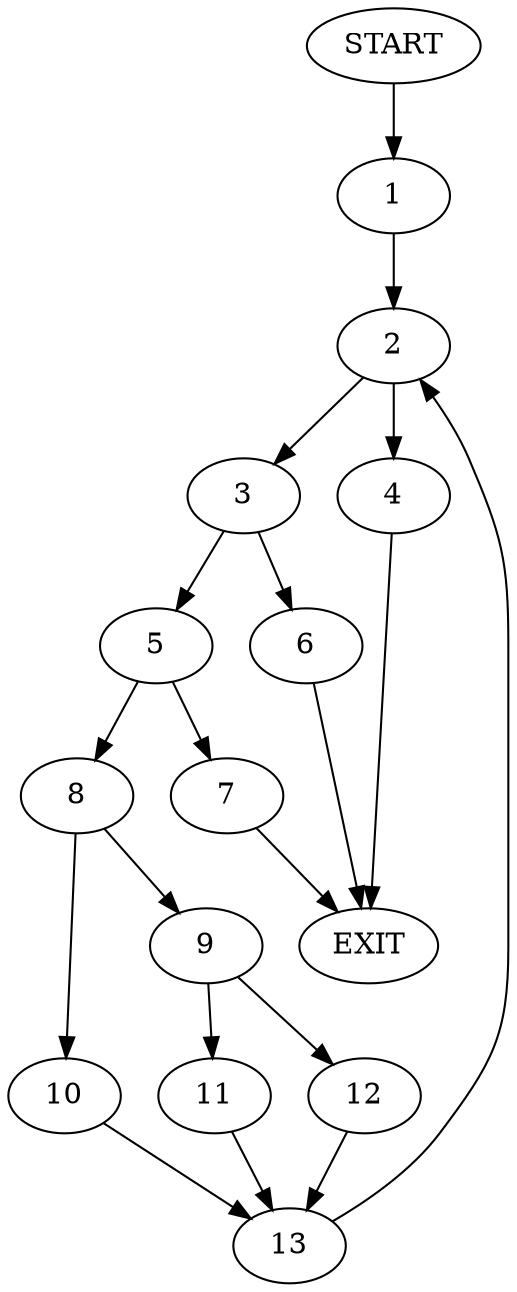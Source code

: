 digraph {
0 [label="START"]
14 [label="EXIT"]
0 -> 1
1 -> 2
2 -> 3
2 -> 4
3 -> 5
3 -> 6
4 -> 14
5 -> 7
5 -> 8
6 -> 14
7 -> 14
8 -> 9
8 -> 10
9 -> 11
9 -> 12
10 -> 13
13 -> 2
12 -> 13
11 -> 13
}
